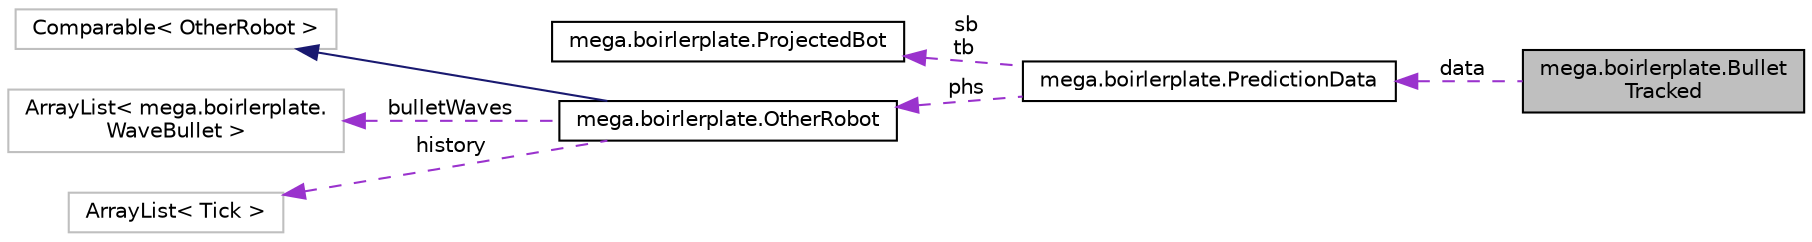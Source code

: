 digraph "mega.boirlerplate.BulletTracked"
{
  edge [fontname="Helvetica",fontsize="10",labelfontname="Helvetica",labelfontsize="10"];
  node [fontname="Helvetica",fontsize="10",shape=record];
  rankdir="LR";
  Node1 [label="mega.boirlerplate.Bullet\lTracked",height=0.2,width=0.4,color="black", fillcolor="grey75", style="filled", fontcolor="black"];
  Node2 -> Node1 [dir="back",color="darkorchid3",fontsize="10",style="dashed",label=" data" ,fontname="Helvetica"];
  Node2 [label="mega.boirlerplate.PredictionData",height=0.2,width=0.4,color="black", fillcolor="white", style="filled",URL="$classmega_1_1boirlerplate_1_1_prediction_data.html"];
  Node3 -> Node2 [dir="back",color="darkorchid3",fontsize="10",style="dashed",label=" sb\ntb" ,fontname="Helvetica"];
  Node3 [label="mega.boirlerplate.ProjectedBot",height=0.2,width=0.4,color="black", fillcolor="white", style="filled",URL="$classmega_1_1boirlerplate_1_1_projected_bot.html"];
  Node4 -> Node2 [dir="back",color="darkorchid3",fontsize="10",style="dashed",label=" phs" ,fontname="Helvetica"];
  Node4 [label="mega.boirlerplate.OtherRobot",height=0.2,width=0.4,color="black", fillcolor="white", style="filled",URL="$classmega_1_1boirlerplate_1_1_other_robot.html"];
  Node5 -> Node4 [dir="back",color="midnightblue",fontsize="10",style="solid",fontname="Helvetica"];
  Node5 [label="Comparable\< OtherRobot \>",height=0.2,width=0.4,color="grey75", fillcolor="white", style="filled"];
  Node6 -> Node4 [dir="back",color="darkorchid3",fontsize="10",style="dashed",label=" bulletWaves" ,fontname="Helvetica"];
  Node6 [label="ArrayList\< mega.boirlerplate.\lWaveBullet \>",height=0.2,width=0.4,color="grey75", fillcolor="white", style="filled"];
  Node7 -> Node4 [dir="back",color="darkorchid3",fontsize="10",style="dashed",label=" history" ,fontname="Helvetica"];
  Node7 [label="ArrayList\< Tick \>",height=0.2,width=0.4,color="grey75", fillcolor="white", style="filled"];
}
